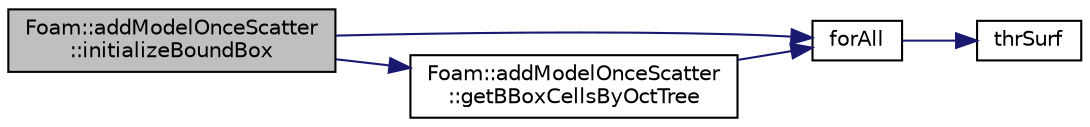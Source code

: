 digraph "Foam::addModelOnceScatter::initializeBoundBox"
{
 // LATEX_PDF_SIZE
  edge [fontname="Helvetica",fontsize="10",labelfontname="Helvetica",labelfontsize="10"];
  node [fontname="Helvetica",fontsize="10",shape=record];
  rankdir="LR";
  Node1 [label="Foam::addModelOnceScatter\l::initializeBoundBox",height=0.2,width=0.4,color="black", fillcolor="grey75", style="filled", fontcolor="black",tooltip=" "];
  Node1 -> Node2 [color="midnightblue",fontsize="10",style="solid",fontname="Helvetica"];
  Node2 [label="forAll",height=0.2,width=0.4,color="black", fillcolor="white", style="filled",URL="$addModels_2initializeAddModels_8H.html#adcd69a620b2d93c893cbf0e92bb7c5d7",tooltip=" "];
  Node2 -> Node3 [color="midnightblue",fontsize="10",style="solid",fontname="Helvetica"];
  Node3 [label="thrSurf",height=0.2,width=0.4,color="black", fillcolor="white", style="filled",URL="$addModels_2initializeAddModels_8H.html#a12947c9cf4cff46d3d0a324e3e718f45",tooltip=" "];
  Node1 -> Node4 [color="midnightblue",fontsize="10",style="solid",fontname="Helvetica"];
  Node4 [label="Foam::addModelOnceScatter\l::getBBoxCellsByOctTree",height=0.2,width=0.4,color="black", fillcolor="white", style="filled",URL="$classFoam_1_1addModelOnceScatter.html#aad9f6a0312ff96f9b9cca1e70cef1e29",tooltip=" "];
  Node4 -> Node2 [color="midnightblue",fontsize="10",style="solid",fontname="Helvetica"];
}
